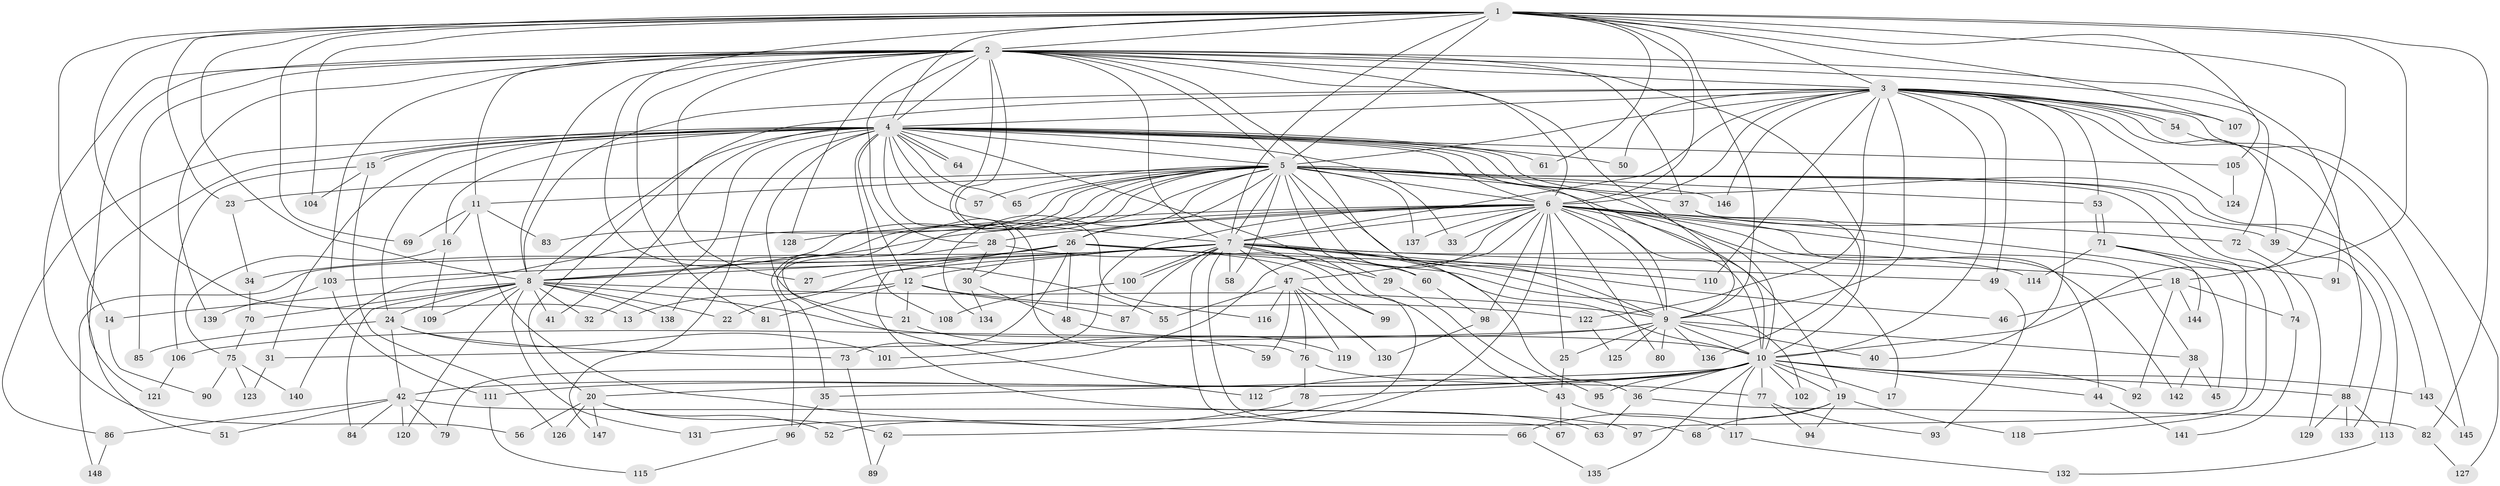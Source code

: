 // Generated by graph-tools (version 1.1) at 2025/44/03/09/25 04:44:38]
// undirected, 148 vertices, 321 edges
graph export_dot {
graph [start="1"]
  node [color=gray90,style=filled];
  1;
  2;
  3;
  4;
  5;
  6;
  7;
  8;
  9;
  10;
  11;
  12;
  13;
  14;
  15;
  16;
  17;
  18;
  19;
  20;
  21;
  22;
  23;
  24;
  25;
  26;
  27;
  28;
  29;
  30;
  31;
  32;
  33;
  34;
  35;
  36;
  37;
  38;
  39;
  40;
  41;
  42;
  43;
  44;
  45;
  46;
  47;
  48;
  49;
  50;
  51;
  52;
  53;
  54;
  55;
  56;
  57;
  58;
  59;
  60;
  61;
  62;
  63;
  64;
  65;
  66;
  67;
  68;
  69;
  70;
  71;
  72;
  73;
  74;
  75;
  76;
  77;
  78;
  79;
  80;
  81;
  82;
  83;
  84;
  85;
  86;
  87;
  88;
  89;
  90;
  91;
  92;
  93;
  94;
  95;
  96;
  97;
  98;
  99;
  100;
  101;
  102;
  103;
  104;
  105;
  106;
  107;
  108;
  109;
  110;
  111;
  112;
  113;
  114;
  115;
  116;
  117;
  118;
  119;
  120;
  121;
  122;
  123;
  124;
  125;
  126;
  127;
  128;
  129;
  130;
  131;
  132;
  133;
  134;
  135;
  136;
  137;
  138;
  139;
  140;
  141;
  142;
  143;
  144;
  145;
  146;
  147;
  148;
  1 -- 2;
  1 -- 3;
  1 -- 4;
  1 -- 5;
  1 -- 6;
  1 -- 7;
  1 -- 8;
  1 -- 9;
  1 -- 10;
  1 -- 13;
  1 -- 14;
  1 -- 18;
  1 -- 23;
  1 -- 55;
  1 -- 61;
  1 -- 69;
  1 -- 82;
  1 -- 104;
  1 -- 105;
  1 -- 107;
  2 -- 3;
  2 -- 4;
  2 -- 5;
  2 -- 6;
  2 -- 7;
  2 -- 8;
  2 -- 9;
  2 -- 10;
  2 -- 11;
  2 -- 27;
  2 -- 28;
  2 -- 36;
  2 -- 37;
  2 -- 56;
  2 -- 72;
  2 -- 76;
  2 -- 81;
  2 -- 85;
  2 -- 91;
  2 -- 103;
  2 -- 116;
  2 -- 121;
  2 -- 128;
  2 -- 139;
  3 -- 4;
  3 -- 5;
  3 -- 6;
  3 -- 7;
  3 -- 8;
  3 -- 9;
  3 -- 10;
  3 -- 20;
  3 -- 39;
  3 -- 40;
  3 -- 49;
  3 -- 50;
  3 -- 53;
  3 -- 54;
  3 -- 54;
  3 -- 88;
  3 -- 107;
  3 -- 110;
  3 -- 122;
  3 -- 124;
  3 -- 127;
  3 -- 146;
  4 -- 5;
  4 -- 6;
  4 -- 7;
  4 -- 8;
  4 -- 9;
  4 -- 10;
  4 -- 12;
  4 -- 15;
  4 -- 15;
  4 -- 16;
  4 -- 21;
  4 -- 24;
  4 -- 30;
  4 -- 31;
  4 -- 32;
  4 -- 33;
  4 -- 41;
  4 -- 43;
  4 -- 50;
  4 -- 51;
  4 -- 57;
  4 -- 61;
  4 -- 64;
  4 -- 64;
  4 -- 65;
  4 -- 86;
  4 -- 105;
  4 -- 108;
  4 -- 143;
  4 -- 147;
  5 -- 6;
  5 -- 7;
  5 -- 8;
  5 -- 9;
  5 -- 10;
  5 -- 11;
  5 -- 23;
  5 -- 26;
  5 -- 29;
  5 -- 35;
  5 -- 37;
  5 -- 53;
  5 -- 57;
  5 -- 58;
  5 -- 60;
  5 -- 65;
  5 -- 74;
  5 -- 83;
  5 -- 96;
  5 -- 113;
  5 -- 118;
  5 -- 134;
  5 -- 137;
  5 -- 138;
  5 -- 140;
  5 -- 146;
  6 -- 7;
  6 -- 8;
  6 -- 9;
  6 -- 10;
  6 -- 17;
  6 -- 19;
  6 -- 25;
  6 -- 26;
  6 -- 28;
  6 -- 33;
  6 -- 38;
  6 -- 44;
  6 -- 45;
  6 -- 47;
  6 -- 62;
  6 -- 72;
  6 -- 79;
  6 -- 80;
  6 -- 98;
  6 -- 101;
  6 -- 128;
  6 -- 137;
  6 -- 142;
  7 -- 8;
  7 -- 9;
  7 -- 10;
  7 -- 12;
  7 -- 18;
  7 -- 22;
  7 -- 29;
  7 -- 46;
  7 -- 47;
  7 -- 52;
  7 -- 58;
  7 -- 67;
  7 -- 68;
  7 -- 87;
  7 -- 100;
  7 -- 100;
  7 -- 103;
  7 -- 110;
  7 -- 114;
  7 -- 148;
  8 -- 9;
  8 -- 10;
  8 -- 14;
  8 -- 22;
  8 -- 24;
  8 -- 32;
  8 -- 41;
  8 -- 70;
  8 -- 84;
  8 -- 109;
  8 -- 120;
  8 -- 131;
  8 -- 138;
  9 -- 10;
  9 -- 25;
  9 -- 31;
  9 -- 38;
  9 -- 40;
  9 -- 80;
  9 -- 106;
  9 -- 125;
  9 -- 136;
  10 -- 17;
  10 -- 19;
  10 -- 20;
  10 -- 35;
  10 -- 36;
  10 -- 42;
  10 -- 44;
  10 -- 77;
  10 -- 78;
  10 -- 88;
  10 -- 92;
  10 -- 95;
  10 -- 102;
  10 -- 111;
  10 -- 112;
  10 -- 117;
  10 -- 135;
  10 -- 143;
  11 -- 16;
  11 -- 66;
  11 -- 69;
  11 -- 83;
  12 -- 13;
  12 -- 21;
  12 -- 81;
  12 -- 87;
  12 -- 122;
  14 -- 90;
  15 -- 104;
  15 -- 106;
  15 -- 126;
  16 -- 75;
  16 -- 109;
  18 -- 46;
  18 -- 74;
  18 -- 92;
  18 -- 144;
  19 -- 66;
  19 -- 68;
  19 -- 94;
  19 -- 118;
  20 -- 52;
  20 -- 56;
  20 -- 62;
  20 -- 126;
  20 -- 147;
  21 -- 59;
  23 -- 34;
  24 -- 42;
  24 -- 73;
  24 -- 85;
  24 -- 101;
  25 -- 43;
  26 -- 27;
  26 -- 34;
  26 -- 48;
  26 -- 49;
  26 -- 63;
  26 -- 73;
  26 -- 99;
  26 -- 102;
  28 -- 30;
  28 -- 60;
  28 -- 112;
  29 -- 95;
  30 -- 48;
  30 -- 134;
  31 -- 123;
  34 -- 70;
  35 -- 96;
  36 -- 63;
  36 -- 82;
  37 -- 39;
  37 -- 136;
  38 -- 45;
  38 -- 142;
  39 -- 133;
  42 -- 51;
  42 -- 79;
  42 -- 84;
  42 -- 86;
  42 -- 97;
  42 -- 120;
  43 -- 67;
  43 -- 117;
  44 -- 141;
  47 -- 55;
  47 -- 59;
  47 -- 76;
  47 -- 99;
  47 -- 116;
  47 -- 119;
  47 -- 130;
  48 -- 119;
  49 -- 93;
  53 -- 71;
  53 -- 71;
  54 -- 145;
  60 -- 98;
  62 -- 89;
  66 -- 135;
  70 -- 75;
  71 -- 91;
  71 -- 97;
  71 -- 114;
  71 -- 144;
  72 -- 129;
  73 -- 89;
  74 -- 141;
  75 -- 90;
  75 -- 123;
  75 -- 140;
  76 -- 77;
  76 -- 78;
  77 -- 93;
  77 -- 94;
  78 -- 131;
  82 -- 127;
  86 -- 148;
  88 -- 113;
  88 -- 129;
  88 -- 133;
  96 -- 115;
  98 -- 130;
  100 -- 108;
  103 -- 111;
  103 -- 139;
  105 -- 124;
  106 -- 121;
  111 -- 115;
  113 -- 132;
  117 -- 132;
  122 -- 125;
  143 -- 145;
}

